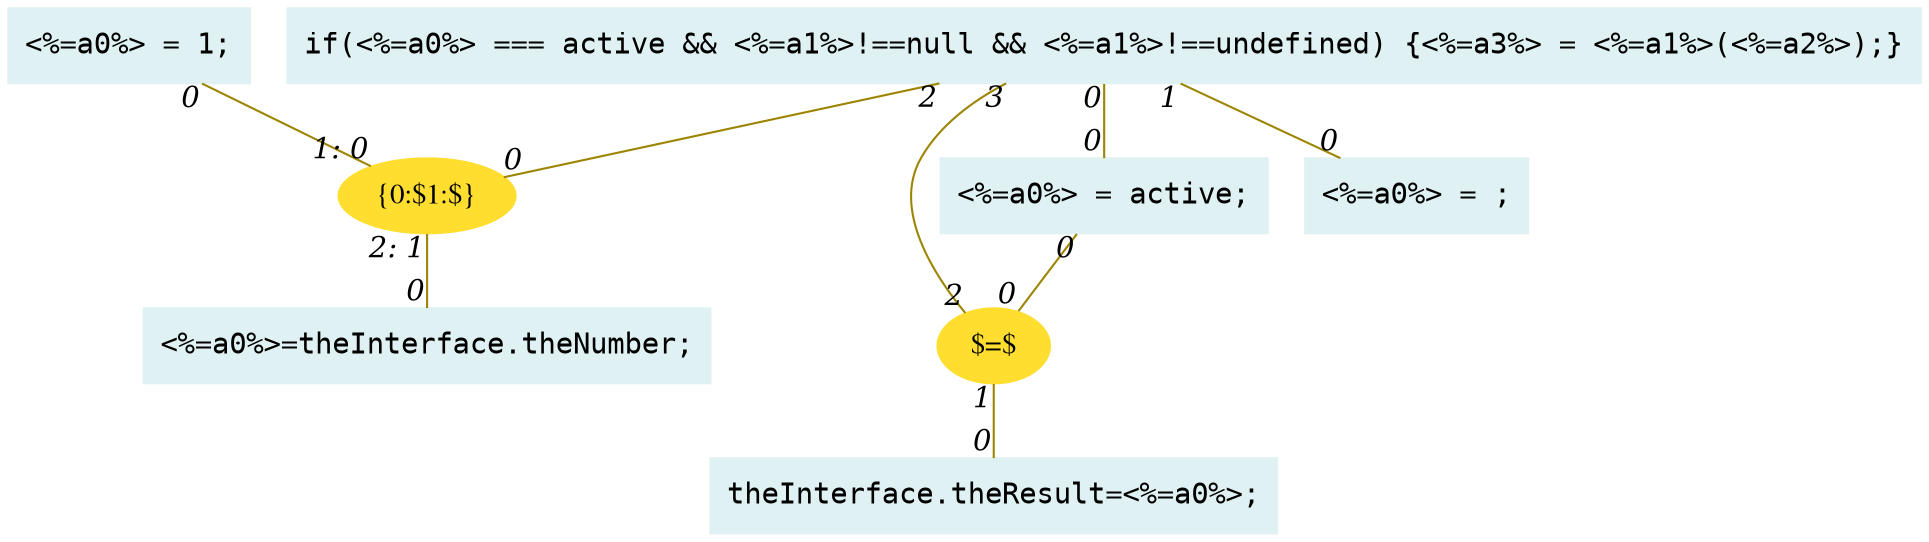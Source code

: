digraph g{node_7201 [shape="box", style="filled", color="#dff1f2", fontname="Courier", label="<%=a0%>=theInterface.theNumber;
" ]
node_7203 [shape="box", style="filled", color="#dff1f2", fontname="Courier", label="theInterface.theResult=<%=a0%>;
" ]
node_7231 [shape="ellipse", style="filled", color="#ffde2f", fontname="Times", label="{0:$1:$}" ]
node_7244 [shape="ellipse", style="filled", color="#ffde2f", fontname="Times", label="$=$" ]
node_7257 [shape="box", style="filled", color="#dff1f2", fontname="Courier", label="<%=a0%> = active;
" ]
node_7262 [shape="box", style="filled", color="#dff1f2", fontname="Courier", label="<%=a0%> = ;
" ]
node_7264 [shape="box", style="filled", color="#dff1f2", fontname="Courier", label="<%=a0%> = 1;
" ]
node_7266 [shape="box", style="filled", color="#dff1f2", fontname="Courier", label="if(<%=a0%> === active && <%=a1%>!==null && <%=a1%>!==undefined) {<%=a3%> = <%=a1%>(<%=a2%>);}
" ]
node_7257 -> node_7244 [dir=none, arrowHead=none, fontname="Times-Italic", arrowsize=1, color="#9d8400", label="",  headlabel="0", taillabel="0" ]
node_7264 -> node_7231 [dir=none, arrowHead=none, fontname="Times-Italic", arrowsize=1, color="#9d8400", label="",  headlabel="1: 0", taillabel="0" ]
node_7266 -> node_7257 [dir=none, arrowHead=none, fontname="Times-Italic", arrowsize=1, color="#9d8400", label="",  headlabel="0", taillabel="0" ]
node_7266 -> node_7262 [dir=none, arrowHead=none, fontname="Times-Italic", arrowsize=1, color="#9d8400", label="",  headlabel="0", taillabel="1" ]
node_7266 -> node_7231 [dir=none, arrowHead=none, fontname="Times-Italic", arrowsize=1, color="#9d8400", label="",  headlabel="0", taillabel="2" ]
node_7266 -> node_7244 [dir=none, arrowHead=none, fontname="Times-Italic", arrowsize=1, color="#9d8400", label="",  headlabel="2", taillabel="3" ]
node_7231 -> node_7201 [dir=none, arrowHead=none, fontname="Times-Italic", arrowsize=1, color="#9d8400", label="",  headlabel="0", taillabel="2: 1" ]
node_7244 -> node_7203 [dir=none, arrowHead=none, fontname="Times-Italic", arrowsize=1, color="#9d8400", label="",  headlabel="0", taillabel="1" ]
}